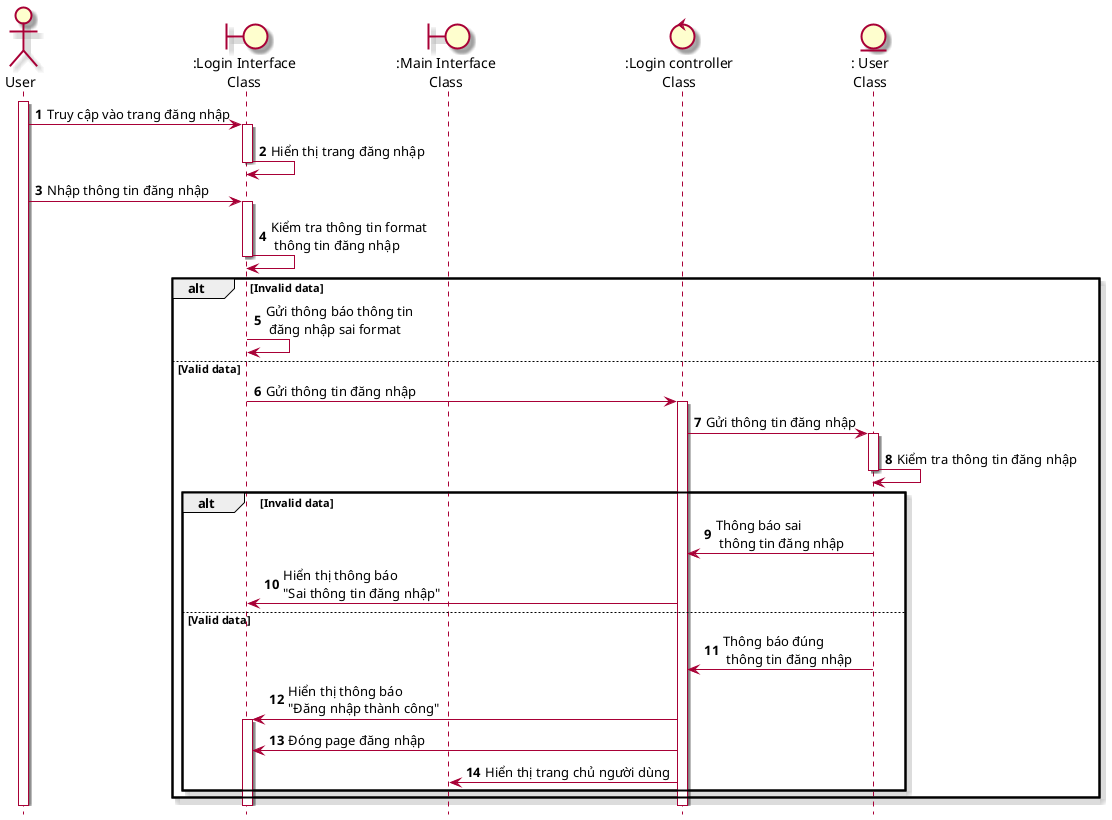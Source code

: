 @startuml SeqDangNhap
skin rose
hide footbox

actor user as "User"
boundary loginInterface as ":Login Interface\nClass"
boundary mainInterface as ":Main Interface\nClass"
control loginControl as ":Login controller\nClass"
entity User as ": User\nClass"
autonumber
user++
user -> loginInterface++: Truy cập vào trang đăng nhập
loginInterface -> loginInterface--: Hiển thị trang đăng nhập
user -> loginInterface++: Nhập thông tin đăng nhập
loginInterface -> loginInterface--: Kiểm tra thông tin format\n thông tin đăng nhập
alt Invalid data
    loginInterface -> loginInterface: Gửi thông báo thông tin\n đăng nhập sai format
else Valid data
    loginInterface -> loginControl++: Gửi thông tin đăng nhập
    loginControl -> User++: Gửi thông tin đăng nhập
    User -> User--: Kiểm tra thông tin đăng nhập
    alt Invalid data
        User -> loginControl: Thông báo sai\n thông tin đăng nhập
        loginControl -> loginInterface: Hiển thị thông báo \n"Sai thông tin đăng nhập"
    else Valid data
        User -> loginControl: Thông báo đúng\n thông tin đăng nhập
        loginControl -> loginInterface++: Hiển thị thông báo\n"Đăng nhập thành công"
        loginControl -> loginInterface: Đóng page đăng nhập
        loginControl -> mainInterface: Hiển thị trang chủ người dùng
    end
end
@enduml